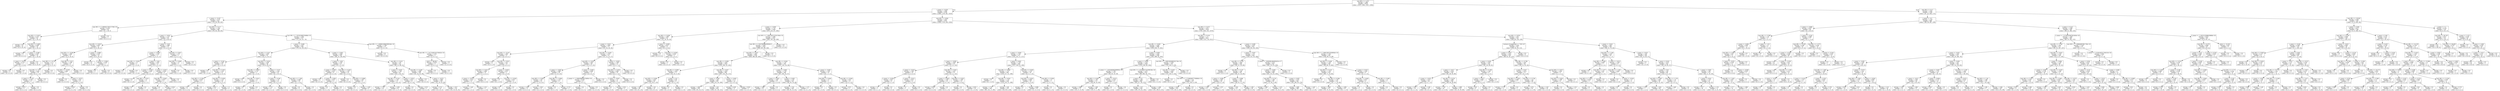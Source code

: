 digraph Tree {
node [shape=box] ;
0 [label="max rfft y <= 1.475\nentropy = 1.996\nsamples = 6429\nvalue = [1527, 1801, 1507, 1594]"] ;
1 [label="y_mean <= -0.028\nentropy = 1.906\nsamples = 5239\nvalue = [1480, 1759, 581, 1419]"] ;
0 -> 1 [labeldistance=2.5, labelangle=45, headlabel="True"] ;
2 [label="y_mean <= -0.167\nentropy = 1.679\nsamples = 442\nvalue = [76, 39, 242, 85]"] ;
1 -> 2 ;
3 [label="max rfft z <= 2.489561726512739e+19\nentropy = 0.324\nsamples = 62\nvalue = [0, 1, 59, 2]"] ;
2 -> 3 ;
4 [label="max rfft y <= 0.452\nentropy = 0.241\nsamples = 61\nvalue = [0, 1, 59, 1]"] ;
3 -> 4 ;
5 [label="entropy = 0.0\nsamples = 41\nvalue = [0, 0, 41, 0]"] ;
4 -> 5 ;
6 [label="max rfft y <= 0.489\nentropy = 0.569\nsamples = 20\nvalue = [0, 1, 18, 1]"] ;
4 -> 6 ;
7 [label="entropy = 0.0\nsamples = 1\nvalue = [0, 0, 0, 1]"] ;
6 -> 7 ;
8 [label="y_mean <= -0.389\nentropy = 0.297\nsamples = 19\nvalue = [0, 1, 18, 0]"] ;
6 -> 8 ;
9 [label="y_mean <= -0.474\nentropy = 0.722\nsamples = 5\nvalue = [0, 1, 4, 0]"] ;
8 -> 9 ;
10 [label="entropy = 0.0\nsamples = 4\nvalue = [0, 0, 4, 0]"] ;
9 -> 10 ;
11 [label="entropy = 0.0\nsamples = 1\nvalue = [0, 1, 0, 0]"] ;
9 -> 11 ;
12 [label="entropy = 0.0\nsamples = 14\nvalue = [0, 0, 14, 0]"] ;
8 -> 12 ;
13 [label="entropy = 0.0\nsamples = 1\nvalue = [0, 0, 0, 1]"] ;
3 -> 13 ;
14 [label="max rfft y <= 0.117\nentropy = 1.784\nsamples = 380\nvalue = [76, 38, 183, 83]"] ;
2 -> 14 ;
15 [label="y_mean <= -0.051\nentropy = 1.237\nsamples = 63\nvalue = [4, 4, 46, 9]"] ;
14 -> 15 ;
16 [label="max rfft y <= 0.015\nentropy = 0.807\nsamples = 41\nvalue = [2, 0, 34, 5]"] ;
15 -> 16 ;
17 [label="max rfft y <= -0.038\nentropy = 1.096\nsamples = 22\nvalue = [2, 0, 16, 4]"] ;
16 -> 17 ;
18 [label="max rfft y <= -0.176\nentropy = 0.75\nsamples = 14\nvalue = [0, 0, 11, 3]"] ;
17 -> 18 ;
19 [label="max rfft y <= -0.2\nentropy = 0.881\nsamples = 10\nvalue = [0, 0, 7, 3]"] ;
18 -> 19 ;
20 [label="y_mean <= -0.119\nentropy = 0.764\nsamples = 9\nvalue = [0, 0, 7, 2]"] ;
19 -> 20 ;
21 [label="entropy = 0.971\nsamples = 5\nvalue = [0, 0, 3, 2]"] ;
20 -> 21 ;
22 [label="entropy = 0.0\nsamples = 4\nvalue = [0, 0, 4, 0]"] ;
20 -> 22 ;
23 [label="entropy = 0.0\nsamples = 1\nvalue = [0, 0, 0, 1]"] ;
19 -> 23 ;
24 [label="entropy = 0.0\nsamples = 4\nvalue = [0, 0, 4, 0]"] ;
18 -> 24 ;
25 [label="max rfft y <= 0.01\nentropy = 1.299\nsamples = 8\nvalue = [2, 0, 5, 1]"] ;
17 -> 25 ;
26 [label="max rfft y <= -0.029\nentropy = 0.863\nsamples = 7\nvalue = [2, 0, 5, 0]"] ;
25 -> 26 ;
27 [label="entropy = 0.0\nsamples = 1\nvalue = [1, 0, 0, 0]"] ;
26 -> 27 ;
28 [label="y_mean <= -0.072\nentropy = 0.65\nsamples = 6\nvalue = [1, 0, 5, 0]"] ;
26 -> 28 ;
29 [label="entropy = 0.918\nsamples = 3\nvalue = [1, 0, 2, 0]"] ;
28 -> 29 ;
30 [label="entropy = 0.0\nsamples = 3\nvalue = [0, 0, 3, 0]"] ;
28 -> 30 ;
31 [label="entropy = 0.0\nsamples = 1\nvalue = [0, 0, 0, 1]"] ;
25 -> 31 ;
32 [label="y_mean <= -0.066\nentropy = 0.297\nsamples = 19\nvalue = [0, 0, 18, 1]"] ;
16 -> 32 ;
33 [label="entropy = 0.0\nsamples = 12\nvalue = [0, 0, 12, 0]"] ;
32 -> 33 ;
34 [label="y_mean <= -0.064\nentropy = 0.592\nsamples = 7\nvalue = [0, 0, 6, 1]"] ;
32 -> 34 ;
35 [label="entropy = 0.0\nsamples = 1\nvalue = [0, 0, 0, 1]"] ;
34 -> 35 ;
36 [label="entropy = 0.0\nsamples = 6\nvalue = [0, 0, 6, 0]"] ;
34 -> 36 ;
37 [label="y_mean <= -0.03\nentropy = 1.686\nsamples = 22\nvalue = [2, 4, 12, 4]"] ;
15 -> 37 ;
38 [label="y_mean <= -0.049\nentropy = 1.378\nsamples = 17\nvalue = [1, 4, 11, 1]"] ;
37 -> 38 ;
39 [label="max rfft y <= -0.052\nentropy = 1.0\nsamples = 2\nvalue = [1, 1, 0, 0]"] ;
38 -> 39 ;
40 [label="entropy = 0.0\nsamples = 1\nvalue = [1, 0, 0, 0]"] ;
39 -> 40 ;
41 [label="entropy = 0.0\nsamples = 1\nvalue = [0, 1, 0, 0]"] ;
39 -> 41 ;
42 [label="y_mean <= -0.04\nentropy = 1.053\nsamples = 15\nvalue = [0, 3, 11, 1]"] ;
38 -> 42 ;
43 [label="y_mean <= -0.042\nentropy = 0.592\nsamples = 7\nvalue = [0, 0, 6, 1]"] ;
42 -> 43 ;
44 [label="entropy = 0.0\nsamples = 5\nvalue = [0, 0, 5, 0]"] ;
43 -> 44 ;
45 [label="max rfft y <= 0.011\nentropy = 1.0\nsamples = 2\nvalue = [0, 0, 1, 1]"] ;
43 -> 45 ;
46 [label="entropy = 0.0\nsamples = 1\nvalue = [0, 0, 0, 1]"] ;
45 -> 46 ;
47 [label="entropy = 0.0\nsamples = 1\nvalue = [0, 0, 1, 0]"] ;
45 -> 47 ;
48 [label="y_mean <= -0.032\nentropy = 0.954\nsamples = 8\nvalue = [0, 3, 5, 0]"] ;
42 -> 48 ;
49 [label="max rfft y <= 0.043\nentropy = 0.971\nsamples = 5\nvalue = [0, 3, 2, 0]"] ;
48 -> 49 ;
50 [label="entropy = 0.0\nsamples = 2\nvalue = [0, 2, 0, 0]"] ;
49 -> 50 ;
51 [label="entropy = 0.918\nsamples = 3\nvalue = [0, 1, 2, 0]"] ;
49 -> 51 ;
52 [label="entropy = 0.0\nsamples = 3\nvalue = [0, 0, 3, 0]"] ;
48 -> 52 ;
53 [label="max rfft y <= 0.047\nentropy = 1.371\nsamples = 5\nvalue = [1, 0, 1, 3]"] ;
37 -> 53 ;
54 [label="max rfft y <= 0.009\nentropy = 1.0\nsamples = 2\nvalue = [1, 0, 1, 0]"] ;
53 -> 54 ;
55 [label="entropy = 0.0\nsamples = 1\nvalue = [0, 0, 1, 0]"] ;
54 -> 55 ;
56 [label="entropy = 0.0\nsamples = 1\nvalue = [1, 0, 0, 0]"] ;
54 -> 56 ;
57 [label="entropy = 0.0\nsamples = 3\nvalue = [0, 0, 0, 3]"] ;
53 -> 57 ;
58 [label="max rfft x <= 1.65161088319488e+16\nentropy = 1.844\nsamples = 317\nvalue = [72, 34, 137, 74]"] ;
14 -> 58 ;
59 [label="y_mean <= -0.095\nentropy = 1.837\nsamples = 304\nvalue = [70, 34, 135, 65]"] ;
58 -> 59 ;
60 [label="max rfft y <= 0.547\nentropy = 1.629\nsamples = 61\nvalue = [10, 11, 35, 5]"] ;
59 -> 60 ;
61 [label="y_mean <= -0.164\nentropy = 1.264\nsamples = 23\nvalue = [0, 5, 15, 3]"] ;
60 -> 61 ;
62 [label="entropy = 0.0\nsamples = 1\nvalue = [0, 1, 0, 0]"] ;
61 -> 62 ;
63 [label="max rfft y <= 0.205\nentropy = 1.216\nsamples = 22\nvalue = [0, 4, 15, 3]"] ;
61 -> 63 ;
64 [label="max rfft y <= 0.184\nentropy = 0.918\nsamples = 6\nvalue = [0, 0, 4, 2]"] ;
63 -> 64 ;
65 [label="entropy = 0.0\nsamples = 4\nvalue = [0, 0, 4, 0]"] ;
64 -> 65 ;
66 [label="entropy = 0.0\nsamples = 2\nvalue = [0, 0, 0, 2]"] ;
64 -> 66 ;
67 [label="max rfft y <= 0.439\nentropy = 1.122\nsamples = 16\nvalue = [0, 4, 11, 1]"] ;
63 -> 67 ;
68 [label="entropy = 0.811\nsamples = 12\nvalue = [0, 3, 9, 0]"] ;
67 -> 68 ;
69 [label="entropy = 1.5\nsamples = 4\nvalue = [0, 1, 2, 1]"] ;
67 -> 69 ;
70 [label="max rfft y <= 0.619\nentropy = 1.638\nsamples = 38\nvalue = [10, 6, 20, 2]"] ;
60 -> 70 ;
71 [label="max rfft y <= 0.601\nentropy = 0.722\nsamples = 5\nvalue = [4, 1, 0, 0]"] ;
70 -> 71 ;
72 [label="entropy = 0.0\nsamples = 3\nvalue = [3, 0, 0, 0]"] ;
71 -> 72 ;
73 [label="max rfft y <= 0.611\nentropy = 1.0\nsamples = 2\nvalue = [1, 1, 0, 0]"] ;
71 -> 73 ;
74 [label="entropy = 0.0\nsamples = 1\nvalue = [0, 1, 0, 0]"] ;
73 -> 74 ;
75 [label="entropy = 0.0\nsamples = 1\nvalue = [1, 0, 0, 0]"] ;
73 -> 75 ;
76 [label="y_mean <= -0.107\nentropy = 1.543\nsamples = 33\nvalue = [6, 5, 20, 2]"] ;
70 -> 76 ;
77 [label="y_mean <= -0.109\nentropy = 1.76\nsamples = 23\nvalue = [6, 4, 11, 2]"] ;
76 -> 77 ;
78 [label="entropy = 1.723\nsamples = 21\nvalue = [4, 4, 11, 2]"] ;
77 -> 78 ;
79 [label="entropy = 0.0\nsamples = 2\nvalue = [2, 0, 0, 0]"] ;
77 -> 79 ;
80 [label="max rfft y <= 1.199\nentropy = 0.469\nsamples = 10\nvalue = [0, 1, 9, 0]"] ;
76 -> 80 ;
81 [label="entropy = 0.0\nsamples = 9\nvalue = [0, 0, 9, 0]"] ;
80 -> 81 ;
82 [label="entropy = 0.0\nsamples = 1\nvalue = [0, 1, 0, 0]"] ;
80 -> 82 ;
83 [label="y_mean <= -0.081\nentropy = 1.846\nsamples = 243\nvalue = [60, 23, 100, 60]"] ;
59 -> 83 ;
84 [label="y_mean <= -0.09\nentropy = 1.342\nsamples = 22\nvalue = [0, 2, 11, 9]"] ;
83 -> 84 ;
85 [label="y_mean <= -0.093\nentropy = 0.811\nsamples = 8\nvalue = [0, 0, 2, 6]"] ;
84 -> 85 ;
86 [label="entropy = 0.0\nsamples = 3\nvalue = [0, 0, 0, 3]"] ;
85 -> 86 ;
87 [label="y_mean <= -0.091\nentropy = 0.971\nsamples = 5\nvalue = [0, 0, 2, 3]"] ;
85 -> 87 ;
88 [label="entropy = 0.0\nsamples = 2\nvalue = [0, 0, 2, 0]"] ;
87 -> 88 ;
89 [label="entropy = 0.0\nsamples = 3\nvalue = [0, 0, 0, 3]"] ;
87 -> 89 ;
90 [label="max rfft y <= 0.502\nentropy = 1.287\nsamples = 14\nvalue = [0, 2, 9, 3]"] ;
84 -> 90 ;
91 [label="entropy = 0.0\nsamples = 6\nvalue = [0, 0, 6, 0]"] ;
90 -> 91 ;
92 [label="max rfft y <= 0.688\nentropy = 1.561\nsamples = 8\nvalue = [0, 2, 3, 3]"] ;
90 -> 92 ;
93 [label="entropy = 0.0\nsamples = 2\nvalue = [0, 0, 0, 2]"] ;
92 -> 93 ;
94 [label="entropy = 1.459\nsamples = 6\nvalue = [0, 2, 3, 1]"] ;
92 -> 94 ;
95 [label="max rfft y <= 0.412\nentropy = 1.85\nsamples = 221\nvalue = [60, 21, 89, 51]"] ;
83 -> 95 ;
96 [label="y_mean <= -0.032\nentropy = 1.706\nsamples = 81\nvalue = [28, 5, 36, 12]"] ;
95 -> 96 ;
97 [label="max rfft y <= 0.233\nentropy = 1.728\nsamples = 73\nvalue = [22, 5, 34, 12]"] ;
96 -> 97 ;
98 [label="entropy = 1.703\nsamples = 32\nvalue = [5, 3, 17, 7]"] ;
97 -> 98 ;
99 [label="entropy = 1.636\nsamples = 41\nvalue = [17, 2, 17, 5]"] ;
97 -> 99 ;
100 [label="y_mean <= -0.031\nentropy = 0.811\nsamples = 8\nvalue = [6, 0, 2, 0]"] ;
96 -> 100 ;
101 [label="entropy = 0.0\nsamples = 3\nvalue = [3, 0, 0, 0]"] ;
100 -> 101 ;
102 [label="entropy = 0.971\nsamples = 5\nvalue = [3, 0, 2, 0]"] ;
100 -> 102 ;
103 [label="max rfft y <= 0.446\nentropy = 1.888\nsamples = 140\nvalue = [32, 16, 53, 39]"] ;
95 -> 103 ;
104 [label="entropy = 0.0\nsamples = 5\nvalue = [0, 0, 0, 5]"] ;
103 -> 104 ;
105 [label="y_mean <= -0.075\nentropy = 1.888\nsamples = 135\nvalue = [32, 16, 53, 34]"] ;
103 -> 105 ;
106 [label="entropy = 0.722\nsamples = 10\nvalue = [0, 0, 8, 2]"] ;
105 -> 106 ;
107 [label="entropy = 1.917\nsamples = 125\nvalue = [32, 16, 45, 32]"] ;
105 -> 107 ;
108 [label="max rfft x <= 1.6666519660396544e+16\nentropy = 1.198\nsamples = 13\nvalue = [2, 0, 2, 9]"] ;
58 -> 108 ;
109 [label="entropy = 0.0\nsamples = 8\nvalue = [0, 0, 0, 8]"] ;
108 -> 109 ;
110 [label="max rfft z <= 1.4171636156730442e+19\nentropy = 1.522\nsamples = 5\nvalue = [2, 0, 2, 1]"] ;
108 -> 110 ;
111 [label="pitch <= -88.005\nentropy = 0.918\nsamples = 3\nvalue = [0, 0, 2, 1]"] ;
110 -> 111 ;
112 [label="entropy = 0.0\nsamples = 1\nvalue = [0, 0, 0, 1]"] ;
111 -> 112 ;
113 [label="entropy = 0.0\nsamples = 2\nvalue = [0, 0, 2, 0]"] ;
111 -> 113 ;
114 [label="entropy = 0.0\nsamples = 2\nvalue = [2, 0, 0, 0]"] ;
110 -> 114 ;
115 [label="max rfft y <= 0.044\nentropy = 1.833\nsamples = 4797\nvalue = [1404, 1720, 339, 1334]"] ;
1 -> 115 ;
116 [label="y_mean <= -0.004\nentropy = 1.724\nsamples = 1438\nvalue = [672, 415, 87, 264]"] ;
115 -> 116 ;
117 [label="max rfft y <= 0.038\nentropy = 1.989\nsamples = 81\nvalue = [21, 18, 18, 24]"] ;
116 -> 117 ;
118 [label="y_mean <= -0.011\nentropy = 1.993\nsamples = 73\nvalue = [21, 16, 18, 18]"] ;
117 -> 118 ;
119 [label="max rfft y <= -0.247\nentropy = 1.691\nsamples = 21\nvalue = [10, 4, 6, 1]"] ;
118 -> 119 ;
120 [label="entropy = 0.0\nsamples = 2\nvalue = [0, 0, 2, 0]"] ;
119 -> 120 ;
121 [label="max rfft y <= 0.021\nentropy = 1.657\nsamples = 19\nvalue = [10, 4, 4, 1]"] ;
119 -> 121 ;
122 [label="max rfft y <= 0.015\nentropy = 1.689\nsamples = 14\nvalue = [7, 2, 4, 1]"] ;
121 -> 122 ;
123 [label="y_mean <= -0.014\nentropy = 1.614\nsamples = 12\nvalue = [7, 2, 2, 1]"] ;
122 -> 123 ;
124 [label="entropy = 1.149\nsamples = 7\nvalue = [5, 1, 0, 1]"] ;
123 -> 124 ;
125 [label="entropy = 1.522\nsamples = 5\nvalue = [2, 1, 2, 0]"] ;
123 -> 125 ;
126 [label="entropy = 0.0\nsamples = 2\nvalue = [0, 0, 2, 0]"] ;
122 -> 126 ;
127 [label="y_mean <= -0.024\nentropy = 0.971\nsamples = 5\nvalue = [3, 2, 0, 0]"] ;
121 -> 127 ;
128 [label="entropy = 0.0\nsamples = 1\nvalue = [0, 1, 0, 0]"] ;
127 -> 128 ;
129 [label="max rfft y <= 0.034\nentropy = 0.811\nsamples = 4\nvalue = [3, 1, 0, 0]"] ;
127 -> 129 ;
130 [label="entropy = 0.0\nsamples = 3\nvalue = [3, 0, 0, 0]"] ;
129 -> 130 ;
131 [label="entropy = 0.0\nsamples = 1\nvalue = [0, 1, 0, 0]"] ;
129 -> 131 ;
132 [label="max rfft y <= 0.026\nentropy = 1.978\nsamples = 52\nvalue = [11, 12, 12, 17]"] ;
118 -> 132 ;
133 [label="max rfft y <= 0.022\nentropy = 1.902\nsamples = 40\nvalue = [11, 9, 5, 15]"] ;
132 -> 133 ;
134 [label="y_mean <= -0.005\nentropy = 1.969\nsamples = 29\nvalue = [7, 9, 5, 8]"] ;
133 -> 134 ;
135 [label="max rfft y <= 0.005\nentropy = 1.93\nsamples = 23\nvalue = [7, 8, 4, 4]"] ;
134 -> 135 ;
136 [label="entropy = 1.435\nsamples = 11\nvalue = [3, 6, 0, 2]"] ;
135 -> 136 ;
137 [label="entropy = 1.918\nsamples = 12\nvalue = [4, 2, 4, 2]"] ;
135 -> 137 ;
138 [label="max rfft y <= -0.064\nentropy = 1.252\nsamples = 6\nvalue = [0, 1, 1, 4]"] ;
134 -> 138 ;
139 [label="entropy = 0.0\nsamples = 1\nvalue = [0, 0, 1, 0]"] ;
138 -> 139 ;
140 [label="entropy = 0.722\nsamples = 5\nvalue = [0, 1, 0, 4]"] ;
138 -> 140 ;
141 [label="y_mean <= -0.005\nentropy = 0.946\nsamples = 11\nvalue = [4, 0, 0, 7]"] ;
133 -> 141 ;
142 [label="x_mean <= -1.1806298848215695e+18\nentropy = 0.544\nsamples = 8\nvalue = [1, 0, 0, 7]"] ;
141 -> 142 ;
143 [label="entropy = 0.0\nsamples = 7\nvalue = [0, 0, 0, 7]"] ;
142 -> 143 ;
144 [label="entropy = 0.0\nsamples = 1\nvalue = [1, 0, 0, 0]"] ;
142 -> 144 ;
145 [label="entropy = 0.0\nsamples = 3\nvalue = [3, 0, 0, 0]"] ;
141 -> 145 ;
146 [label="y_mean <= -0.005\nentropy = 1.384\nsamples = 12\nvalue = [0, 3, 7, 2]"] ;
132 -> 146 ;
147 [label="max rfft y <= 0.034\nentropy = 0.881\nsamples = 10\nvalue = [0, 3, 7, 0]"] ;
146 -> 147 ;
148 [label="y_mean <= -0.007\nentropy = 1.0\nsamples = 6\nvalue = [0, 3, 3, 0]"] ;
147 -> 148 ;
149 [label="entropy = 0.0\nsamples = 2\nvalue = [0, 2, 0, 0]"] ;
148 -> 149 ;
150 [label="entropy = 0.811\nsamples = 4\nvalue = [0, 1, 3, 0]"] ;
148 -> 150 ;
151 [label="entropy = 0.0\nsamples = 4\nvalue = [0, 0, 4, 0]"] ;
147 -> 151 ;
152 [label="entropy = 0.0\nsamples = 2\nvalue = [0, 0, 0, 2]"] ;
146 -> 152 ;
153 [label="y_mean <= -0.006\nentropy = 0.811\nsamples = 8\nvalue = [0, 2, 0, 6]"] ;
117 -> 153 ;
154 [label="entropy = 0.0\nsamples = 5\nvalue = [0, 0, 0, 5]"] ;
153 -> 154 ;
155 [label="max rfft y <= 0.039\nentropy = 0.918\nsamples = 3\nvalue = [0, 2, 0, 1]"] ;
153 -> 155 ;
156 [label="entropy = 0.0\nsamples = 1\nvalue = [0, 0, 0, 1]"] ;
155 -> 156 ;
157 [label="entropy = 0.0\nsamples = 2\nvalue = [0, 2, 0, 0]"] ;
155 -> 157 ;
158 [label="max rfft x <= 1.6691382152331264e+16\nentropy = 1.688\nsamples = 1357\nvalue = [651, 397, 69, 240]"] ;
116 -> 158 ;
159 [label="max rfft x <= 5347392660439040.0\nentropy = 1.693\nsamples = 1345\nvalue = [639, 397, 69, 240]"] ;
158 -> 159 ;
160 [label="max rfft y <= 0.037\nentropy = 1.693\nsamples = 1334\nvalue = [639, 386, 69, 240]"] ;
159 -> 160 ;
161 [label="max rfft y <= 0.009\nentropy = 1.663\nsamples = 1052\nvalue = [532, 285, 53, 182]"] ;
160 -> 161 ;
162 [label="max rfft y <= 0.009\nentropy = 1.635\nsamples = 71\nvalue = [25, 33, 3, 10]"] ;
161 -> 162 ;
163 [label="max rfft y <= 0.006\nentropy = 1.624\nsamples = 65\nvalue = [25, 28, 2, 10]"] ;
162 -> 163 ;
164 [label="entropy = 1.68\nsamples = 40\nvalue = [10, 20, 2, 8]"] ;
163 -> 164 ;
165 [label="entropy = 1.26\nsamples = 25\nvalue = [15, 8, 0, 2]"] ;
163 -> 165 ;
166 [label="y_mean <= 0.0\nentropy = 0.65\nsamples = 6\nvalue = [0, 5, 1, 0]"] ;
162 -> 166 ;
167 [label="entropy = 0.0\nsamples = 5\nvalue = [0, 5, 0, 0]"] ;
166 -> 167 ;
168 [label="entropy = 0.0\nsamples = 1\nvalue = [0, 0, 1, 0]"] ;
166 -> 168 ;
169 [label="max rfft y <= 0.037\nentropy = 1.655\nsamples = 981\nvalue = [507, 252, 50, 172]"] ;
161 -> 169 ;
170 [label="y_mean <= -0.001\nentropy = 1.66\nsamples = 967\nvalue = [496, 252, 50, 169]"] ;
169 -> 170 ;
171 [label="entropy = 1.663\nsamples = 334\nvalue = [158, 105, 14, 57]"] ;
170 -> 171 ;
172 [label="entropy = 1.65\nsamples = 633\nvalue = [338, 147, 36, 112]"] ;
170 -> 172 ;
173 [label="y_mean <= 0.002\nentropy = 0.75\nsamples = 14\nvalue = [11, 0, 0, 3]"] ;
169 -> 173 ;
174 [label="entropy = 0.439\nsamples = 11\nvalue = [10, 0, 0, 1]"] ;
173 -> 174 ;
175 [label="entropy = 0.918\nsamples = 3\nvalue = [1, 0, 0, 2]"] ;
173 -> 175 ;
176 [label="max rfft y <= 0.044\nentropy = 1.765\nsamples = 282\nvalue = [107, 101, 16, 58]"] ;
160 -> 176 ;
177 [label="y_mean <= -0.002\nentropy = 1.759\nsamples = 268\nvalue = [97, 100, 14, 57]"] ;
176 -> 177 ;
178 [label="y_mean <= -0.002\nentropy = 1.487\nsamples = 27\nvalue = [13, 5, 0, 9]"] ;
177 -> 178 ;
179 [label="entropy = 1.469\nsamples = 25\nvalue = [13, 5, 0, 7]"] ;
178 -> 179 ;
180 [label="entropy = 0.0\nsamples = 2\nvalue = [0, 0, 0, 2]"] ;
178 -> 180 ;
181 [label="y_mean <= 0.002\nentropy = 1.762\nsamples = 241\nvalue = [84, 95, 14, 48]"] ;
177 -> 181 ;
182 [label="entropy = 1.745\nsamples = 236\nvalue = [83, 95, 13, 45]"] ;
181 -> 182 ;
183 [label="entropy = 1.371\nsamples = 5\nvalue = [1, 0, 1, 3]"] ;
181 -> 183 ;
184 [label="y_mean <= -0.003\nentropy = 1.292\nsamples = 14\nvalue = [10, 1, 2, 1]"] ;
176 -> 184 ;
185 [label="max rfft y <= 0.044\nentropy = 1.0\nsamples = 2\nvalue = [0, 1, 0, 1]"] ;
184 -> 185 ;
186 [label="entropy = 0.0\nsamples = 1\nvalue = [0, 1, 0, 0]"] ;
185 -> 186 ;
187 [label="entropy = 0.0\nsamples = 1\nvalue = [0, 0, 0, 1]"] ;
185 -> 187 ;
188 [label="max rfft y <= 0.044\nentropy = 0.65\nsamples = 12\nvalue = [10, 0, 2, 0]"] ;
184 -> 188 ;
189 [label="entropy = 0.971\nsamples = 5\nvalue = [3, 0, 2, 0]"] ;
188 -> 189 ;
190 [label="entropy = 0.0\nsamples = 7\nvalue = [7, 0, 0, 0]"] ;
188 -> 190 ;
191 [label="entropy = 0.0\nsamples = 11\nvalue = [0, 11, 0, 0]"] ;
159 -> 191 ;
192 [label="entropy = 0.0\nsamples = 12\nvalue = [12, 0, 0, 0]"] ;
158 -> 192 ;
193 [label="max rfft y <= 0.472\nentropy = 1.815\nsamples = 3359\nvalue = [732, 1305, 252, 1070]"] ;
115 -> 193 ;
194 [label="max rfft y <= 0.153\nentropy = 1.72\nsamples = 2827\nvalue = [563, 1221, 132, 911]"] ;
193 -> 194 ;
195 [label="max rfft y <= 0.059\nentropy = 1.648\nsamples = 1906\nvalue = [333, 920, 72, 581]"] ;
194 -> 195 ;
196 [label="y_mean <= -0.004\nentropy = 1.742\nsamples = 517\nvalue = [132, 231, 27, 127]"] ;
195 -> 196 ;
197 [label="y_mean <= -0.009\nentropy = 1.604\nsamples = 32\nvalue = [5, 3, 5, 19]"] ;
196 -> 197 ;
198 [label="y_mean <= -0.014\nentropy = 1.361\nsamples = 10\nvalue = [1, 0, 4, 5]"] ;
197 -> 198 ;
199 [label="y_mean <= -0.026\nentropy = 0.65\nsamples = 6\nvalue = [0, 0, 1, 5]"] ;
198 -> 199 ;
200 [label="entropy = 1.0\nsamples = 2\nvalue = [0, 0, 1, 1]"] ;
199 -> 200 ;
201 [label="entropy = 0.0\nsamples = 4\nvalue = [0, 0, 0, 4]"] ;
199 -> 201 ;
202 [label="y_mean <= -0.011\nentropy = 0.811\nsamples = 4\nvalue = [1, 0, 3, 0]"] ;
198 -> 202 ;
203 [label="entropy = 1.0\nsamples = 2\nvalue = [1, 0, 1, 0]"] ;
202 -> 203 ;
204 [label="entropy = 0.0\nsamples = 2\nvalue = [0, 0, 2, 0]"] ;
202 -> 204 ;
205 [label="max rfft y <= 0.051\nentropy = 1.457\nsamples = 22\nvalue = [4, 3, 1, 14]"] ;
197 -> 205 ;
206 [label="y_mean <= -0.005\nentropy = 1.295\nsamples = 10\nvalue = [3, 0, 1, 6]"] ;
205 -> 206 ;
207 [label="entropy = 0.918\nsamples = 9\nvalue = [3, 0, 0, 6]"] ;
206 -> 207 ;
208 [label="entropy = 0.0\nsamples = 1\nvalue = [0, 0, 1, 0]"] ;
206 -> 208 ;
209 [label="max rfft y <= 0.052\nentropy = 1.189\nsamples = 12\nvalue = [1, 3, 0, 8]"] ;
205 -> 209 ;
210 [label="entropy = 0.0\nsamples = 2\nvalue = [0, 2, 0, 0]"] ;
209 -> 210 ;
211 [label="entropy = 0.922\nsamples = 10\nvalue = [1, 1, 0, 8]"] ;
209 -> 211 ;
212 [label="y_mean <= 0.003\nentropy = 1.703\nsamples = 485\nvalue = [127, 228, 22, 108]"] ;
196 -> 212 ;
213 [label="max rfft y <= 0.044\nentropy = 1.707\nsamples = 465\nvalue = [119, 217, 21, 108]"] ;
212 -> 213 ;
214 [label="entropy = 0.0\nsamples = 7\nvalue = [0, 7, 0, 0]"] ;
213 -> 214 ;
215 [label="max rfft y <= 0.053\nentropy = 1.716\nsamples = 458\nvalue = [119, 210, 21, 108]"] ;
213 -> 215 ;
216 [label="entropy = 1.724\nsamples = 303\nvalue = [85, 141, 17, 60]"] ;
215 -> 216 ;
217 [label="entropy = 1.66\nsamples = 155\nvalue = [34, 69, 4, 48]"] ;
215 -> 217 ;
218 [label="max rfft y <= 0.058\nentropy = 1.219\nsamples = 20\nvalue = [8, 11, 1, 0]"] ;
212 -> 218 ;
219 [label="max rfft y <= 0.055\nentropy = 0.964\nsamples = 18\nvalue = [7, 11, 0, 0]"] ;
218 -> 219 ;
220 [label="entropy = 0.0\nsamples = 2\nvalue = [2, 0, 0, 0]"] ;
219 -> 220 ;
221 [label="entropy = 0.896\nsamples = 16\nvalue = [5, 11, 0, 0]"] ;
219 -> 221 ;
222 [label="max rfft y <= 0.058\nentropy = 1.0\nsamples = 2\nvalue = [1, 0, 1, 0]"] ;
218 -> 222 ;
223 [label="entropy = 0.0\nsamples = 1\nvalue = [0, 0, 1, 0]"] ;
222 -> 223 ;
224 [label="entropy = 0.0\nsamples = 1\nvalue = [1, 0, 0, 0]"] ;
222 -> 224 ;
225 [label="y_mean <= 0.003\nentropy = 1.593\nsamples = 1389\nvalue = [201, 689, 45, 454]"] ;
195 -> 225 ;
226 [label="y_mean <= -0.004\nentropy = 1.554\nsamples = 1058\nvalue = [125, 559, 40, 334]"] ;
225 -> 226 ;
227 [label="x_mean <= -1.632446494306992e+18\nentropy = 1.792\nsamples = 179\nvalue = [45, 65, 10, 59]"] ;
226 -> 227 ;
228 [label="max rfft y <= 0.097\nentropy = 1.782\nsamples = 171\nvalue = [38, 64, 10, 59]"] ;
227 -> 228 ;
229 [label="entropy = 1.908\nsamples = 75\nvalue = [19, 27, 9, 20]"] ;
228 -> 229 ;
230 [label="entropy = 1.589\nsamples = 96\nvalue = [19, 37, 1, 39]"] ;
228 -> 230 ;
231 [label="y_mean <= -0.013\nentropy = 0.544\nsamples = 8\nvalue = [7, 1, 0, 0]"] ;
227 -> 231 ;
232 [label="entropy = 0.0\nsamples = 1\nvalue = [0, 1, 0, 0]"] ;
231 -> 232 ;
233 [label="entropy = 0.0\nsamples = 7\nvalue = [7, 0, 0, 0]"] ;
231 -> 233 ;
234 [label="max rfft x <= 1.0238947154198528e+16\nentropy = 1.473\nsamples = 879\nvalue = [80, 494, 30, 275]"] ;
226 -> 234 ;
235 [label="y_mean <= 0.0\nentropy = 1.485\nsamples = 862\nvalue = [80, 477, 30, 275]"] ;
234 -> 235 ;
236 [label="entropy = 1.557\nsamples = 505\nvalue = [58, 279, 24, 144]"] ;
235 -> 236 ;
237 [label="entropy = 1.349\nsamples = 357\nvalue = [22, 198, 6, 131]"] ;
235 -> 237 ;
238 [label="entropy = 0.0\nsamples = 17\nvalue = [0, 17, 0, 0]"] ;
234 -> 238 ;
239 [label="max rfft x <= 1.6691382689202176e+16\nentropy = 1.639\nsamples = 331\nvalue = [76, 130, 5, 120]"] ;
225 -> 239 ;
240 [label="max rfft y <= 0.059\nentropy = 1.634\nsamples = 328\nvalue = [73, 130, 5, 120]"] ;
239 -> 240 ;
241 [label="entropy = 0.0\nsamples = 1\nvalue = [0, 0, 1, 0]"] ;
240 -> 241 ;
242 [label="max rfft x <= 1.2749836977700864e+16\nentropy = 1.62\nsamples = 327\nvalue = [73, 130, 4, 120]"] ;
240 -> 242 ;
243 [label="entropy = 1.624\nsamples = 323\nvalue = [73, 126, 4, 120]"] ;
242 -> 243 ;
244 [label="entropy = 0.0\nsamples = 4\nvalue = [0, 4, 0, 0]"] ;
242 -> 244 ;
245 [label="entropy = 0.0\nsamples = 3\nvalue = [3, 0, 0, 0]"] ;
239 -> 245 ;
246 [label="y_mean <= 0.008\nentropy = 1.814\nsamples = 921\nvalue = [230, 301, 60, 330]"] ;
194 -> 246 ;
247 [label="y_mean <= -0.007\nentropy = 1.78\nsamples = 656\nvalue = [126, 221, 45, 264]"] ;
246 -> 247 ;
248 [label="max rfft y <= 0.154\nentropy = 1.895\nsamples = 189\nvalue = [62, 47, 20, 60]"] ;
247 -> 248 ;
249 [label="entropy = 0.0\nsamples = 2\nvalue = [0, 0, 2, 0]"] ;
248 -> 249 ;
250 [label="max rfft y <= 0.19\nentropy = 1.88\nsamples = 187\nvalue = [62, 47, 18, 60]"] ;
248 -> 250 ;
251 [label="y_mean <= -0.009\nentropy = 1.585\nsamples = 34\nvalue = [18, 6, 1, 9]"] ;
250 -> 251 ;
252 [label="entropy = 1.254\nsamples = 27\nvalue = [16, 2, 0, 9]"] ;
251 -> 252 ;
253 [label="entropy = 1.379\nsamples = 7\nvalue = [2, 4, 1, 0]"] ;
251 -> 253 ;
254 [label="y_mean <= -0.008\nentropy = 1.907\nsamples = 153\nvalue = [44, 41, 17, 51]"] ;
250 -> 254 ;
255 [label="entropy = 1.931\nsamples = 127\nvalue = [35, 32, 17, 43]"] ;
254 -> 255 ;
256 [label="entropy = 1.583\nsamples = 26\nvalue = [9, 9, 0, 8]"] ;
254 -> 256 ;
257 [label="x_mean <= -8.965981484393431e+17\nentropy = 1.672\nsamples = 467\nvalue = [64, 174, 25, 204]"] ;
247 -> 257 ;
258 [label="y_mean <= -0.004\nentropy = 1.664\nsamples = 464\nvalue = [61, 174, 25, 204]"] ;
257 -> 258 ;
259 [label="max rfft y <= 0.176\nentropy = 1.485\nsamples = 63\nvalue = [2, 26, 5, 30]"] ;
258 -> 259 ;
260 [label="entropy = 1.096\nsamples = 11\nvalue = [1, 2, 0, 8]"] ;
259 -> 260 ;
261 [label="entropy = 1.474\nsamples = 52\nvalue = [1, 24, 5, 22]"] ;
259 -> 261 ;
262 [label="y_mean <= 0.007\nentropy = 1.676\nsamples = 401\nvalue = [59, 148, 20, 174]"] ;
258 -> 262 ;
263 [label="entropy = 1.669\nsamples = 384\nvalue = [59, 143, 17, 165]"] ;
262 -> 263 ;
264 [label="entropy = 1.447\nsamples = 17\nvalue = [0, 5, 3, 9]"] ;
262 -> 264 ;
265 [label="entropy = 0.0\nsamples = 3\nvalue = [3, 0, 0, 0]"] ;
257 -> 265 ;
266 [label="max rfft x <= 1.669138107858944e+16\nentropy = 1.785\nsamples = 265\nvalue = [104, 80, 15, 66]"] ;
246 -> 266 ;
267 [label="max rfft y <= 0.458\nentropy = 1.793\nsamples = 260\nvalue = [99, 80, 15, 66]"] ;
266 -> 267 ;
268 [label="max rfft y <= 0.155\nentropy = 1.783\nsamples = 254\nvalue = [99, 77, 14, 64]"] ;
267 -> 268 ;
269 [label="entropy = 0.0\nsamples = 2\nvalue = [2, 0, 0, 0]"] ;
268 -> 269 ;
270 [label="max rfft y <= 0.394\nentropy = 1.787\nsamples = 252\nvalue = [97, 77, 14, 64]"] ;
268 -> 270 ;
271 [label="entropy = 1.802\nsamples = 217\nvalue = [79, 70, 13, 55]"] ;
270 -> 271 ;
272 [label="entropy = 1.608\nsamples = 35\nvalue = [18, 7, 1, 9]"] ;
270 -> 272 ;
273 [label="y_mean <= 0.023\nentropy = 1.459\nsamples = 6\nvalue = [0, 3, 1, 2]"] ;
267 -> 273 ;
274 [label="max rfft y <= 0.463\nentropy = 0.811\nsamples = 4\nvalue = [0, 3, 0, 1]"] ;
273 -> 274 ;
275 [label="entropy = 1.0\nsamples = 2\nvalue = [0, 1, 0, 1]"] ;
274 -> 275 ;
276 [label="entropy = 0.0\nsamples = 2\nvalue = [0, 2, 0, 0]"] ;
274 -> 276 ;
277 [label="max rfft y <= 0.462\nentropy = 1.0\nsamples = 2\nvalue = [0, 0, 1, 1]"] ;
273 -> 277 ;
278 [label="entropy = 0.0\nsamples = 1\nvalue = [0, 0, 1, 0]"] ;
277 -> 278 ;
279 [label="entropy = 0.0\nsamples = 1\nvalue = [0, 0, 0, 1]"] ;
277 -> 279 ;
280 [label="entropy = 0.0\nsamples = 5\nvalue = [5, 0, 0, 0]"] ;
266 -> 280 ;
281 [label="max rfft y <= 0.874\nentropy = 1.951\nsamples = 532\nvalue = [169, 84, 120, 159]"] ;
193 -> 281 ;
282 [label="variance of magnitude <= 7502.147\nentropy = 1.918\nsamples = 332\nvalue = [105, 62, 50, 115]"] ;
281 -> 282 ;
283 [label="y_mean <= 0.027\nentropy = 1.923\nsamples = 326\nvalue = [99, 62, 50, 115]"] ;
282 -> 283 ;
284 [label="y_mean <= 0.026\nentropy = 1.931\nsamples = 242\nvalue = [61, 50, 40, 91]"] ;
283 -> 284 ;
285 [label="y_mean <= -0.017\nentropy = 1.918\nsamples = 234\nvalue = [61, 49, 35, 89]"] ;
284 -> 285 ;
286 [label="y_mean <= -0.023\nentropy = 1.874\nsamples = 30\nvalue = [13, 5, 7, 5]"] ;
285 -> 286 ;
287 [label="entropy = 1.835\nsamples = 14\nvalue = [4, 5, 1, 4]"] ;
286 -> 287 ;
288 [label="entropy = 1.248\nsamples = 16\nvalue = [9, 0, 6, 1]"] ;
286 -> 288 ;
289 [label="max rfft y <= 0.576\nentropy = 1.889\nsamples = 204\nvalue = [48, 44, 28, 84]"] ;
285 -> 289 ;
290 [label="entropy = 1.793\nsamples = 81\nvalue = [26, 11, 9, 35]"] ;
289 -> 290 ;
291 [label="entropy = 1.899\nsamples = 123\nvalue = [22, 33, 19, 49]"] ;
289 -> 291 ;
292 [label="max rfft y <= 0.706\nentropy = 1.299\nsamples = 8\nvalue = [0, 1, 5, 2]"] ;
284 -> 292 ;
293 [label="y_mean <= 0.027\nentropy = 0.863\nsamples = 7\nvalue = [0, 0, 5, 2]"] ;
292 -> 293 ;
294 [label="entropy = 0.65\nsamples = 6\nvalue = [0, 0, 5, 1]"] ;
293 -> 294 ;
295 [label="entropy = 0.0\nsamples = 1\nvalue = [0, 0, 0, 1]"] ;
293 -> 295 ;
296 [label="entropy = 0.0\nsamples = 1\nvalue = [0, 1, 0, 0]"] ;
292 -> 296 ;
297 [label="max rfft y <= 0.798\nentropy = 1.801\nsamples = 84\nvalue = [38, 12, 10, 24]"] ;
283 -> 297 ;
298 [label="y_mean <= 0.027\nentropy = 1.674\nsamples = 75\nvalue = [37, 10, 5, 23]"] ;
297 -> 298 ;
299 [label="max rfft y <= 0.545\nentropy = 0.985\nsamples = 7\nvalue = [4, 3, 0, 0]"] ;
298 -> 299 ;
300 [label="entropy = 0.722\nsamples = 5\nvalue = [4, 1, 0, 0]"] ;
299 -> 300 ;
301 [label="entropy = 0.0\nsamples = 2\nvalue = [0, 2, 0, 0]"] ;
299 -> 301 ;
302 [label="max rfft y <= 0.738\nentropy = 1.65\nsamples = 68\nvalue = [33, 7, 5, 23]"] ;
298 -> 302 ;
303 [label="entropy = 1.675\nsamples = 50\nvalue = [22, 4, 5, 19]"] ;
302 -> 303 ;
304 [label="entropy = 1.347\nsamples = 18\nvalue = [11, 3, 0, 4]"] ;
302 -> 304 ;
305 [label="max rfft y <= 0.871\nentropy = 1.658\nsamples = 9\nvalue = [1, 2, 5, 1]"] ;
297 -> 305 ;
306 [label="max rfft y <= 0.825\nentropy = 1.299\nsamples = 8\nvalue = [1, 2, 5, 0]"] ;
305 -> 306 ;
307 [label="entropy = 0.0\nsamples = 3\nvalue = [0, 0, 3, 0]"] ;
306 -> 307 ;
308 [label="entropy = 1.522\nsamples = 5\nvalue = [1, 2, 2, 0]"] ;
306 -> 308 ;
309 [label="entropy = 0.0\nsamples = 1\nvalue = [0, 0, 0, 1]"] ;
305 -> 309 ;
310 [label="entropy = 0.0\nsamples = 6\nvalue = [6, 0, 0, 0]"] ;
282 -> 310 ;
311 [label="y_mean <= -0.012\nentropy = 1.887\nsamples = 200\nvalue = [64, 22, 70, 44]"] ;
281 -> 311 ;
312 [label="max rfft y <= 1.148\nentropy = 1.419\nsamples = 16\nvalue = [2, 0, 7, 7]"] ;
311 -> 312 ;
313 [label="max rfft y <= 0.961\nentropy = 0.863\nsamples = 7\nvalue = [0, 0, 2, 5]"] ;
312 -> 313 ;
314 [label="entropy = 0.0\nsamples = 1\nvalue = [0, 0, 1, 0]"] ;
313 -> 314 ;
315 [label="max rfft y <= 1.077\nentropy = 0.65\nsamples = 6\nvalue = [0, 0, 1, 5]"] ;
313 -> 315 ;
316 [label="max rfft y <= 1.044\nentropy = 0.918\nsamples = 3\nvalue = [0, 0, 1, 2]"] ;
315 -> 316 ;
317 [label="entropy = 0.0\nsamples = 2\nvalue = [0, 0, 0, 2]"] ;
316 -> 317 ;
318 [label="entropy = 0.0\nsamples = 1\nvalue = [0, 0, 1, 0]"] ;
316 -> 318 ;
319 [label="entropy = 0.0\nsamples = 3\nvalue = [0, 0, 0, 3]"] ;
315 -> 319 ;
320 [label="y_mean <= -0.013\nentropy = 1.436\nsamples = 9\nvalue = [2, 0, 5, 2]"] ;
312 -> 320 ;
321 [label="max rfft y <= 1.362\nentropy = 0.863\nsamples = 7\nvalue = [2, 0, 5, 0]"] ;
320 -> 321 ;
322 [label="entropy = 0.0\nsamples = 3\nvalue = [0, 0, 3, 0]"] ;
321 -> 322 ;
323 [label="y_mean <= -0.018\nentropy = 1.0\nsamples = 4\nvalue = [2, 0, 2, 0]"] ;
321 -> 323 ;
324 [label="entropy = 0.0\nsamples = 2\nvalue = [0, 0, 2, 0]"] ;
323 -> 324 ;
325 [label="entropy = 0.0\nsamples = 2\nvalue = [2, 0, 0, 0]"] ;
323 -> 325 ;
326 [label="entropy = 0.0\nsamples = 2\nvalue = [0, 0, 0, 2]"] ;
320 -> 326 ;
327 [label="y_mean <= -0.012\nentropy = 1.89\nsamples = 184\nvalue = [62, 22, 63, 37]"] ;
311 -> 327 ;
328 [label="entropy = 0.0\nsamples = 2\nvalue = [0, 2, 0, 0]"] ;
327 -> 328 ;
329 [label="y_mean <= 0.018\nentropy = 1.876\nsamples = 182\nvalue = [62, 20, 63, 37]"] ;
327 -> 329 ;
330 [label="y_mean <= 0.01\nentropy = 1.83\nsamples = 69\nvalue = [18, 9, 31, 11]"] ;
329 -> 330 ;
331 [label="max rfft y <= 0.907\nentropy = 1.845\nsamples = 56\nvalue = [18, 6, 22, 10]"] ;
330 -> 331 ;
332 [label="entropy = 1.379\nsamples = 7\nvalue = [0, 1, 4, 2]"] ;
331 -> 332 ;
333 [label="entropy = 1.824\nsamples = 49\nvalue = [18, 5, 18, 8]"] ;
331 -> 333 ;
334 [label="max rfft y <= 1.178\nentropy = 1.14\nsamples = 13\nvalue = [0, 3, 9, 1]"] ;
330 -> 334 ;
335 [label="entropy = 1.449\nsamples = 7\nvalue = [0, 3, 3, 1]"] ;
334 -> 335 ;
336 [label="entropy = 0.0\nsamples = 6\nvalue = [0, 0, 6, 0]"] ;
334 -> 336 ;
337 [label="y_mean <= 0.061\nentropy = 1.86\nsamples = 113\nvalue = [44, 11, 32, 26]"] ;
329 -> 337 ;
338 [label="y_mean <= 0.031\nentropy = 1.747\nsamples = 87\nvalue = [36, 4, 26, 21]"] ;
337 -> 338 ;
339 [label="entropy = 1.477\nsamples = 16\nvalue = [5, 0, 3, 8]"] ;
338 -> 339 ;
340 [label="entropy = 1.731\nsamples = 71\nvalue = [31, 4, 23, 13]"] ;
338 -> 340 ;
341 [label="max rfft y <= 1.401\nentropy = 1.978\nsamples = 26\nvalue = [8, 7, 6, 5]"] ;
337 -> 341 ;
342 [label="entropy = 1.577\nsamples = 14\nvalue = [5, 5, 4, 0]"] ;
341 -> 342 ;
343 [label="entropy = 1.888\nsamples = 12\nvalue = [3, 2, 2, 5]"] ;
341 -> 343 ;
344 [label="max rfft y <= 6.57\nentropy = 1.043\nsamples = 1190\nvalue = [47, 42, 926, 175]"] ;
0 -> 344 [labeldistance=2.5, labelangle=-45, headlabel="False"] ;
345 [label="y_mean <= -0.2\nentropy = 1.329\nsamples = 688\nvalue = [46, 36, 467, 139]"] ;
344 -> 345 ;
346 [label="y_mean <= -0.884\nentropy = 0.637\nsamples = 94\nvalue = [0, 5, 83, 6]"] ;
345 -> 346 ;
347 [label="max rfft y <= 5.209\nentropy = 1.16\nsamples = 17\nvalue = [0, 3, 12, 2]"] ;
346 -> 347 ;
348 [label="y_mean <= -0.904\nentropy = 0.991\nsamples = 13\nvalue = [0, 1, 10, 2]"] ;
347 -> 348 ;
349 [label="max rfft y <= 4.867\nentropy = 0.65\nsamples = 12\nvalue = [0, 0, 10, 2]"] ;
348 -> 349 ;
350 [label="y_mean <= -0.976\nentropy = 0.439\nsamples = 11\nvalue = [0, 0, 10, 1]"] ;
349 -> 350 ;
351 [label="entropy = 0.0\nsamples = 8\nvalue = [0, 0, 8, 0]"] ;
350 -> 351 ;
352 [label="y_mean <= -0.948\nentropy = 0.918\nsamples = 3\nvalue = [0, 0, 2, 1]"] ;
350 -> 352 ;
353 [label="entropy = 0.0\nsamples = 1\nvalue = [0, 0, 0, 1]"] ;
352 -> 353 ;
354 [label="entropy = 0.0\nsamples = 2\nvalue = [0, 0, 2, 0]"] ;
352 -> 354 ;
355 [label="entropy = 0.0\nsamples = 1\nvalue = [0, 0, 0, 1]"] ;
349 -> 355 ;
356 [label="entropy = 0.0\nsamples = 1\nvalue = [0, 1, 0, 0]"] ;
348 -> 356 ;
357 [label="y_mean <= -1.24\nentropy = 1.0\nsamples = 4\nvalue = [0, 2, 2, 0]"] ;
347 -> 357 ;
358 [label="entropy = 0.0\nsamples = 2\nvalue = [0, 2, 0, 0]"] ;
357 -> 358 ;
359 [label="entropy = 0.0\nsamples = 2\nvalue = [0, 0, 2, 0]"] ;
357 -> 359 ;
360 [label="y_mean <= -0.245\nentropy = 0.466\nsamples = 77\nvalue = [0, 2, 71, 4]"] ;
346 -> 360 ;
361 [label="max rfft y <= 6.239\nentropy = 0.349\nsamples = 61\nvalue = [0, 0, 57, 4]"] ;
360 -> 361 ;
362 [label="y_mean <= -0.336\nentropy = 0.286\nsamples = 60\nvalue = [0, 0, 57, 3]"] ;
361 -> 362 ;
363 [label="entropy = 0.0\nsamples = 42\nvalue = [0, 0, 42, 0]"] ;
362 -> 363 ;
364 [label="y_mean <= -0.329\nentropy = 0.65\nsamples = 18\nvalue = [0, 0, 15, 3]"] ;
362 -> 364 ;
365 [label="entropy = 0.0\nsamples = 2\nvalue = [0, 0, 0, 2]"] ;
364 -> 365 ;
366 [label="max rfft y <= 1.764\nentropy = 0.337\nsamples = 16\nvalue = [0, 0, 15, 1]"] ;
364 -> 366 ;
367 [label="y_mean <= -0.287\nentropy = 1.0\nsamples = 2\nvalue = [0, 0, 1, 1]"] ;
366 -> 367 ;
368 [label="entropy = 0.0\nsamples = 1\nvalue = [0, 0, 1, 0]"] ;
367 -> 368 ;
369 [label="entropy = 0.0\nsamples = 1\nvalue = [0, 0, 0, 1]"] ;
367 -> 369 ;
370 [label="entropy = 0.0\nsamples = 14\nvalue = [0, 0, 14, 0]"] ;
366 -> 370 ;
371 [label="entropy = 0.0\nsamples = 1\nvalue = [0, 0, 0, 1]"] ;
361 -> 371 ;
372 [label="max rfft y <= 1.573\nentropy = 0.544\nsamples = 16\nvalue = [0, 2, 14, 0]"] ;
360 -> 372 ;
373 [label="entropy = 0.0\nsamples = 1\nvalue = [0, 1, 0, 0]"] ;
372 -> 373 ;
374 [label="y_mean <= -0.242\nentropy = 0.353\nsamples = 15\nvalue = [0, 1, 14, 0]"] ;
372 -> 374 ;
375 [label="entropy = 0.0\nsamples = 1\nvalue = [0, 1, 0, 0]"] ;
374 -> 375 ;
376 [label="entropy = 0.0\nsamples = 14\nvalue = [0, 0, 14, 0]"] ;
374 -> 376 ;
377 [label="y_mean <= 0.152\nentropy = 1.398\nsamples = 594\nvalue = [46, 31, 384, 133]"] ;
345 -> 377 ;
378 [label="x_mean <= -1.5736207667951043e+18\nentropy = 1.469\nsamples = 495\nvalue = [46, 25, 302, 122]"] ;
377 -> 378 ;
379 [label="max rfft y <= 3.149\nentropy = 1.441\nsamples = 471\nvalue = [42, 25, 297, 107]"] ;
378 -> 379 ;
380 [label="y_mean <= -0.031\nentropy = 1.563\nsamples = 313\nvalue = [36, 19, 180, 78]"] ;
379 -> 380 ;
381 [label="y_mean <= -0.091\nentropy = 1.246\nsamples = 83\nvalue = [5, 5, 60, 13]"] ;
380 -> 381 ;
382 [label="max rfft y <= 1.681\nentropy = 1.108\nsamples = 28\nvalue = [1, 0, 18, 9]"] ;
381 -> 382 ;
383 [label="y_mean <= -0.142\nentropy = 1.371\nsamples = 5\nvalue = [1, 0, 1, 3]"] ;
382 -> 383 ;
384 [label="entropy = 1.0\nsamples = 2\nvalue = [1, 0, 1, 0]"] ;
383 -> 384 ;
385 [label="entropy = 0.0\nsamples = 3\nvalue = [0, 0, 0, 3]"] ;
383 -> 385 ;
386 [label="y_mean <= -0.192\nentropy = 0.828\nsamples = 23\nvalue = [0, 0, 17, 6]"] ;
382 -> 386 ;
387 [label="entropy = 0.0\nsamples = 2\nvalue = [0, 0, 0, 2]"] ;
386 -> 387 ;
388 [label="entropy = 0.702\nsamples = 21\nvalue = [0, 0, 17, 4]"] ;
386 -> 388 ;
389 [label="y_mean <= -0.074\nentropy = 1.162\nsamples = 55\nvalue = [4, 5, 42, 4]"] ;
381 -> 389 ;
390 [label="max rfft y <= 2.641\nentropy = 1.379\nsamples = 14\nvalue = [2, 4, 8, 0]"] ;
389 -> 390 ;
391 [label="entropy = 0.922\nsamples = 10\nvalue = [1, 1, 8, 0]"] ;
390 -> 391 ;
392 [label="entropy = 0.811\nsamples = 4\nvalue = [1, 3, 0, 0]"] ;
390 -> 392 ;
393 [label="y_mean <= -0.056\nentropy = 0.895\nsamples = 41\nvalue = [2, 1, 34, 4]"] ;
389 -> 393 ;
394 [label="entropy = 0.0\nsamples = 15\nvalue = [0, 0, 15, 0]"] ;
393 -> 394 ;
395 [label="entropy = 1.212\nsamples = 26\nvalue = [2, 1, 19, 4]"] ;
393 -> 395 ;
396 [label="y_mean <= -0.003\nentropy = 1.64\nsamples = 230\nvalue = [31, 14, 120, 65]"] ;
380 -> 396 ;
397 [label="y_mean <= -0.007\nentropy = 1.755\nsamples = 54\nvalue = [6, 7, 26, 15]"] ;
396 -> 397 ;
398 [label="y_mean <= -0.017\nentropy = 1.805\nsamples = 44\nvalue = [6, 5, 18, 15]"] ;
397 -> 398 ;
399 [label="entropy = 1.451\nsamples = 23\nvalue = [4, 0, 12, 7]"] ;
398 -> 399 ;
400 [label="entropy = 1.863\nsamples = 21\nvalue = [2, 5, 6, 8]"] ;
398 -> 400 ;
401 [label="y_mean <= -0.004\nentropy = 0.722\nsamples = 10\nvalue = [0, 2, 8, 0]"] ;
397 -> 401 ;
402 [label="entropy = 0.503\nsamples = 9\nvalue = [0, 1, 8, 0]"] ;
401 -> 402 ;
403 [label="entropy = 0.0\nsamples = 1\nvalue = [0, 1, 0, 0]"] ;
401 -> 403 ;
404 [label="max rfft y <= 1.539\nentropy = 1.584\nsamples = 176\nvalue = [25, 7, 94, 50]"] ;
396 -> 404 ;
405 [label="y_mean <= 0.075\nentropy = 0.918\nsamples = 6\nvalue = [0, 0, 2, 4]"] ;
404 -> 405 ;
406 [label="entropy = 0.0\nsamples = 4\nvalue = [0, 0, 0, 4]"] ;
405 -> 406 ;
407 [label="entropy = 0.0\nsamples = 2\nvalue = [0, 0, 2, 0]"] ;
405 -> 407 ;
408 [label="max rfft y <= 1.56\nentropy = 1.586\nsamples = 170\nvalue = [25, 7, 92, 46]"] ;
404 -> 408 ;
409 [label="entropy = 1.585\nsamples = 3\nvalue = [1, 1, 1, 0]"] ;
408 -> 409 ;
410 [label="entropy = 1.564\nsamples = 167\nvalue = [24, 6, 91, 46]"] ;
408 -> 410 ;
411 [label="max rfft y <= 4.653\nentropy = 1.128\nsamples = 158\nvalue = [6, 6, 117, 29]"] ;
379 -> 411 ;
412 [label="y_mean <= -0.084\nentropy = 1.158\nsamples = 98\nvalue = [5, 6, 74, 13]"] ;
411 -> 412 ;
413 [label="y_mean <= -0.087\nentropy = 0.744\nsamples = 26\nvalue = [3, 1, 22, 0]"] ;
412 -> 413 ;
414 [label="max rfft y <= 3.337\nentropy = 0.497\nsamples = 24\nvalue = [1, 1, 22, 0]"] ;
413 -> 414 ;
415 [label="entropy = 0.811\nsamples = 4\nvalue = [0, 1, 3, 0]"] ;
414 -> 415 ;
416 [label="entropy = 0.286\nsamples = 20\nvalue = [1, 0, 19, 0]"] ;
414 -> 416 ;
417 [label="entropy = 0.0\nsamples = 2\nvalue = [2, 0, 0, 0]"] ;
413 -> 417 ;
418 [label="max rfft y <= 4.018\nentropy = 1.196\nsamples = 72\nvalue = [2, 5, 52, 13]"] ;
412 -> 418 ;
419 [label="max rfft y <= 3.584\nentropy = 0.926\nsamples = 48\nvalue = [1, 2, 39, 6]"] ;
418 -> 419 ;
420 [label="entropy = 1.043\nsamples = 24\nvalue = [0, 1, 17, 6]"] ;
419 -> 420 ;
421 [label="entropy = 0.497\nsamples = 24\nvalue = [1, 1, 22, 0]"] ;
419 -> 421 ;
422 [label="max rfft y <= 4.073\nentropy = 1.564\nsamples = 24\nvalue = [1, 3, 13, 7]"] ;
418 -> 422 ;
423 [label="entropy = 0.918\nsamples = 3\nvalue = [0, 1, 0, 2]"] ;
422 -> 423 ;
424 [label="entropy = 1.453\nsamples = 21\nvalue = [1, 2, 13, 5]"] ;
422 -> 424 ;
425 [label="y_mean <= 0.054\nentropy = 0.951\nsamples = 60\nvalue = [1, 0, 43, 16]"] ;
411 -> 425 ;
426 [label="y_mean <= -0.152\nentropy = 0.918\nsamples = 45\nvalue = [0, 0, 30, 15]"] ;
425 -> 426 ;
427 [label="entropy = 0.0\nsamples = 5\nvalue = [0, 0, 5, 0]"] ;
426 -> 427 ;
428 [label="y_mean <= -0.013\nentropy = 0.954\nsamples = 40\nvalue = [0, 0, 25, 15]"] ;
426 -> 428 ;
429 [label="entropy = 0.992\nsamples = 29\nvalue = [0, 0, 16, 13]"] ;
428 -> 429 ;
430 [label="entropy = 0.684\nsamples = 11\nvalue = [0, 0, 9, 2]"] ;
428 -> 430 ;
431 [label="y_mean <= 0.064\nentropy = 0.7\nsamples = 15\nvalue = [1, 0, 13, 1]"] ;
425 -> 431 ;
432 [label="entropy = 0.0\nsamples = 1\nvalue = [1, 0, 0, 0]"] ;
431 -> 432 ;
433 [label="max rfft y <= 4.849\nentropy = 0.371\nsamples = 14\nvalue = [0, 0, 13, 1]"] ;
431 -> 433 ;
434 [label="entropy = 0.811\nsamples = 4\nvalue = [0, 0, 3, 1]"] ;
433 -> 434 ;
435 [label="entropy = 0.0\nsamples = 10\nvalue = [0, 0, 10, 0]"] ;
433 -> 435 ;
436 [label="max rfft x <= 1.66664997961728e+16\nentropy = 1.326\nsamples = 24\nvalue = [4, 0, 5, 15]"] ;
378 -> 436 ;
437 [label="entropy = 0.0\nsamples = 15\nvalue = [0, 0, 0, 15]"] ;
436 -> 437 ;
438 [label="z_mean <= 1.2534556251704525e+18\nentropy = 0.991\nsamples = 9\nvalue = [4, 0, 5, 0]"] ;
436 -> 438 ;
439 [label="entropy = 0.0\nsamples = 4\nvalue = [4, 0, 0, 0]"] ;
438 -> 439 ;
440 [label="entropy = 0.0\nsamples = 5\nvalue = [0, 0, 5, 0]"] ;
438 -> 440 ;
441 [label="x_mean <= -1.1831513398619668e+18\nentropy = 0.822\nsamples = 99\nvalue = [0, 6, 82, 11]"] ;
377 -> 441 ;
442 [label="max rfft y <= 6.276\nentropy = 0.684\nsamples = 93\nvalue = [0, 6, 81, 6]"] ;
441 -> 442 ;
443 [label="y_mean <= 0.24\nentropy = 0.568\nsamples = 90\nvalue = [0, 4, 81, 5]"] ;
442 -> 443 ;
444 [label="max rfft y <= 3.319\nentropy = 0.328\nsamples = 61\nvalue = [0, 2, 58, 1]"] ;
443 -> 444 ;
445 [label="max rfft y <= 3.299\nentropy = 0.469\nsamples = 10\nvalue = [0, 0, 9, 1]"] ;
444 -> 445 ;
446 [label="entropy = 0.0\nsamples = 9\nvalue = [0, 0, 9, 0]"] ;
445 -> 446 ;
447 [label="entropy = 0.0\nsamples = 1\nvalue = [0, 0, 0, 1]"] ;
445 -> 447 ;
448 [label="y_mean <= 0.196\nentropy = 0.239\nsamples = 51\nvalue = [0, 2, 49, 0]"] ;
444 -> 448 ;
449 [label="y_mean <= 0.195\nentropy = 0.381\nsamples = 27\nvalue = [0, 2, 25, 0]"] ;
448 -> 449 ;
450 [label="entropy = 0.235\nsamples = 26\nvalue = [0, 1, 25, 0]"] ;
449 -> 450 ;
451 [label="entropy = 0.0\nsamples = 1\nvalue = [0, 1, 0, 0]"] ;
449 -> 451 ;
452 [label="entropy = 0.0\nsamples = 24\nvalue = [0, 0, 24, 0]"] ;
448 -> 452 ;
453 [label="y_mean <= 0.249\nentropy = 0.926\nsamples = 29\nvalue = [0, 2, 23, 4]"] ;
443 -> 453 ;
454 [label="max rfft y <= 4.946\nentropy = 1.522\nsamples = 5\nvalue = [0, 2, 2, 1]"] ;
453 -> 454 ;
455 [label="max rfft y <= 4.844\nentropy = 0.918\nsamples = 3\nvalue = [0, 0, 2, 1]"] ;
454 -> 455 ;
456 [label="entropy = 0.0\nsamples = 1\nvalue = [0, 0, 0, 1]"] ;
455 -> 456 ;
457 [label="entropy = 0.0\nsamples = 2\nvalue = [0, 0, 2, 0]"] ;
455 -> 457 ;
458 [label="entropy = 0.0\nsamples = 2\nvalue = [0, 2, 0, 0]"] ;
454 -> 458 ;
459 [label="max rfft y <= 5.773\nentropy = 0.544\nsamples = 24\nvalue = [0, 0, 21, 3]"] ;
453 -> 459 ;
460 [label="y_mean <= 0.287\nentropy = 0.696\nsamples = 16\nvalue = [0, 0, 13, 3]"] ;
459 -> 460 ;
461 [label="entropy = 0.567\nsamples = 15\nvalue = [0, 0, 13, 2]"] ;
460 -> 461 ;
462 [label="entropy = 0.0\nsamples = 1\nvalue = [0, 0, 0, 1]"] ;
460 -> 462 ;
463 [label="entropy = 0.0\nsamples = 8\nvalue = [0, 0, 8, 0]"] ;
459 -> 463 ;
464 [label="y_mean <= 0.328\nentropy = 0.918\nsamples = 3\nvalue = [0, 2, 0, 1]"] ;
442 -> 464 ;
465 [label="entropy = 0.0\nsamples = 2\nvalue = [0, 2, 0, 0]"] ;
464 -> 465 ;
466 [label="entropy = 0.0\nsamples = 1\nvalue = [0, 0, 0, 1]"] ;
464 -> 466 ;
467 [label="pitch <= -15.332\nentropy = 0.65\nsamples = 6\nvalue = [0, 0, 1, 5]"] ;
441 -> 467 ;
468 [label="entropy = 0.0\nsamples = 5\nvalue = [0, 0, 0, 5]"] ;
467 -> 468 ;
469 [label="entropy = 0.0\nsamples = 1\nvalue = [0, 0, 1, 0]"] ;
467 -> 469 ;
470 [label="max rfft y <= 18.043\nentropy = 0.485\nsamples = 502\nvalue = [1, 6, 459, 36]"] ;
344 -> 470 ;
471 [label="y_mean <= 0.364\nentropy = 0.671\nsamples = 286\nvalue = [1, 6, 248, 31]"] ;
470 -> 471 ;
472 [label="max rfft y <= 13.207\nentropy = 0.694\nsamples = 185\nvalue = [1, 1, 156, 27]"] ;
471 -> 472 ;
473 [label="y_mean <= -0.104\nentropy = 0.596\nsamples = 145\nvalue = [1, 1, 128, 15]"] ;
472 -> 473 ;
474 [label="max rfft y <= 9.604\nentropy = 0.127\nsamples = 57\nvalue = [0, 0, 56, 1]"] ;
473 -> 474 ;
475 [label="entropy = 0.0\nsamples = 35\nvalue = [0, 0, 35, 0]"] ;
474 -> 475 ;
476 [label="max rfft y <= 9.653\nentropy = 0.267\nsamples = 22\nvalue = [0, 0, 21, 1]"] ;
474 -> 476 ;
477 [label="entropy = 0.0\nsamples = 1\nvalue = [0, 0, 0, 1]"] ;
476 -> 477 ;
478 [label="entropy = 0.0\nsamples = 21\nvalue = [0, 0, 21, 0]"] ;
476 -> 478 ;
479 [label="y_mean <= 0.002\nentropy = 0.806\nsamples = 88\nvalue = [1, 1, 72, 14]"] ;
473 -> 479 ;
480 [label="y_mean <= -0.017\nentropy = 1.373\nsamples = 26\nvalue = [1, 1, 14, 10]"] ;
479 -> 480 ;
481 [label="max rfft y <= 10.751\nentropy = 1.352\nsamples = 23\nvalue = [1, 1, 14, 7]"] ;
480 -> 481 ;
482 [label="y_mean <= -0.047\nentropy = 1.166\nsamples = 21\nvalue = [1, 0, 13, 7]"] ;
481 -> 482 ;
483 [label="entropy = 0.985\nsamples = 14\nvalue = [0, 0, 8, 6]"] ;
482 -> 483 ;
484 [label="entropy = 1.149\nsamples = 7\nvalue = [1, 0, 5, 1]"] ;
482 -> 484 ;
485 [label="max rfft y <= 11.003\nentropy = 1.0\nsamples = 2\nvalue = [0, 1, 1, 0]"] ;
481 -> 485 ;
486 [label="entropy = 0.0\nsamples = 1\nvalue = [0, 1, 0, 0]"] ;
485 -> 486 ;
487 [label="entropy = 0.0\nsamples = 1\nvalue = [0, 0, 1, 0]"] ;
485 -> 487 ;
488 [label="entropy = 0.0\nsamples = 3\nvalue = [0, 0, 0, 3]"] ;
480 -> 488 ;
489 [label="max rfft y <= 8.557\nentropy = 0.345\nsamples = 62\nvalue = [0, 0, 58, 4]"] ;
479 -> 489 ;
490 [label="max rfft y <= 8.48\nentropy = 0.513\nsamples = 35\nvalue = [0, 0, 31, 4]"] ;
489 -> 490 ;
491 [label="max rfft y <= 7.317\nentropy = 0.431\nsamples = 34\nvalue = [0, 0, 31, 3]"] ;
490 -> 491 ;
492 [label="entropy = 0.629\nsamples = 19\nvalue = [0, 0, 16, 3]"] ;
491 -> 492 ;
493 [label="entropy = 0.0\nsamples = 15\nvalue = [0, 0, 15, 0]"] ;
491 -> 493 ;
494 [label="entropy = 0.0\nsamples = 1\nvalue = [0, 0, 0, 1]"] ;
490 -> 494 ;
495 [label="entropy = 0.0\nsamples = 27\nvalue = [0, 0, 27, 0]"] ;
489 -> 495 ;
496 [label="y_mean <= -0.913\nentropy = 0.881\nsamples = 40\nvalue = [0, 0, 28, 12]"] ;
472 -> 496 ;
497 [label="entropy = 0.0\nsamples = 5\nvalue = [0, 0, 5, 0]"] ;
496 -> 497 ;
498 [label="y_mean <= -0.516\nentropy = 0.928\nsamples = 35\nvalue = [0, 0, 23, 12]"] ;
496 -> 498 ;
499 [label="max rfft y <= 15.336\nentropy = 0.918\nsamples = 6\nvalue = [0, 0, 2, 4]"] ;
498 -> 499 ;
500 [label="entropy = 0.0\nsamples = 2\nvalue = [0, 0, 2, 0]"] ;
499 -> 500 ;
501 [label="entropy = 0.0\nsamples = 4\nvalue = [0, 0, 0, 4]"] ;
499 -> 501 ;
502 [label="y_mean <= -0.269\nentropy = 0.85\nsamples = 29\nvalue = [0, 0, 21, 8]"] ;
498 -> 502 ;
503 [label="entropy = 0.0\nsamples = 6\nvalue = [0, 0, 6, 0]"] ;
502 -> 503 ;
504 [label="max rfft y <= 14.273\nentropy = 0.932\nsamples = 23\nvalue = [0, 0, 15, 8]"] ;
502 -> 504 ;
505 [label="y_mean <= 0.078\nentropy = 0.991\nsamples = 9\nvalue = [0, 0, 4, 5]"] ;
504 -> 505 ;
506 [label="entropy = 0.985\nsamples = 7\nvalue = [0, 0, 4, 3]"] ;
505 -> 506 ;
507 [label="entropy = 0.0\nsamples = 2\nvalue = [0, 0, 0, 2]"] ;
505 -> 507 ;
508 [label="max rfft y <= 17.862\nentropy = 0.75\nsamples = 14\nvalue = [0, 0, 11, 3]"] ;
504 -> 508 ;
509 [label="entropy = 0.619\nsamples = 13\nvalue = [0, 0, 11, 2]"] ;
508 -> 509 ;
510 [label="entropy = 0.0\nsamples = 1\nvalue = [0, 0, 0, 1]"] ;
508 -> 510 ;
511 [label="y_mean <= 0.49\nentropy = 0.522\nsamples = 101\nvalue = [0, 5, 92, 4]"] ;
471 -> 511 ;
512 [label="y_mean <= 0.423\nentropy = 0.156\nsamples = 44\nvalue = [0, 1, 43, 0]"] ;
511 -> 512 ;
513 [label="entropy = 0.0\nsamples = 27\nvalue = [0, 0, 27, 0]"] ;
512 -> 513 ;
514 [label="y_mean <= 0.426\nentropy = 0.323\nsamples = 17\nvalue = [0, 1, 16, 0]"] ;
512 -> 514 ;
515 [label="entropy = 0.0\nsamples = 1\nvalue = [0, 1, 0, 0]"] ;
514 -> 515 ;
516 [label="entropy = 0.0\nsamples = 16\nvalue = [0, 0, 16, 0]"] ;
514 -> 516 ;
517 [label="max rfft y <= 13.159\nentropy = 0.726\nsamples = 57\nvalue = [0, 4, 49, 4]"] ;
511 -> 517 ;
518 [label="max rfft y <= 12.625\nentropy = 1.158\nsamples = 24\nvalue = [0, 3, 17, 4]"] ;
517 -> 518 ;
519 [label="y_mean <= 0.521\nentropy = 0.994\nsamples = 22\nvalue = [0, 2, 17, 3]"] ;
518 -> 519 ;
520 [label="max rfft y <= 9.859\nentropy = 1.0\nsamples = 4\nvalue = [0, 0, 2, 2]"] ;
519 -> 520 ;
521 [label="entropy = 0.0\nsamples = 1\nvalue = [0, 0, 0, 1]"] ;
520 -> 521 ;
522 [label="y_mean <= 0.507\nentropy = 0.918\nsamples = 3\nvalue = [0, 0, 2, 1]"] ;
520 -> 522 ;
523 [label="entropy = 0.0\nsamples = 2\nvalue = [0, 0, 2, 0]"] ;
522 -> 523 ;
524 [label="entropy = 0.0\nsamples = 1\nvalue = [0, 0, 0, 1]"] ;
522 -> 524 ;
525 [label="y_mean <= 0.586\nentropy = 0.803\nsamples = 18\nvalue = [0, 2, 15, 1]"] ;
519 -> 525 ;
526 [label="y_mean <= 0.579\nentropy = 0.863\nsamples = 7\nvalue = [0, 2, 5, 0]"] ;
525 -> 526 ;
527 [label="entropy = 0.65\nsamples = 6\nvalue = [0, 1, 5, 0]"] ;
526 -> 527 ;
528 [label="entropy = 0.0\nsamples = 1\nvalue = [0, 1, 0, 0]"] ;
526 -> 528 ;
529 [label="max rfft y <= 12.301\nentropy = 0.439\nsamples = 11\nvalue = [0, 0, 10, 1]"] ;
525 -> 529 ;
530 [label="entropy = 0.0\nsamples = 6\nvalue = [0, 0, 6, 0]"] ;
529 -> 530 ;
531 [label="entropy = 0.722\nsamples = 5\nvalue = [0, 0, 4, 1]"] ;
529 -> 531 ;
532 [label="max rfft y <= 12.908\nentropy = 1.0\nsamples = 2\nvalue = [0, 1, 0, 1]"] ;
518 -> 532 ;
533 [label="entropy = 0.0\nsamples = 1\nvalue = [0, 1, 0, 0]"] ;
532 -> 533 ;
534 [label="entropy = 0.0\nsamples = 1\nvalue = [0, 0, 0, 1]"] ;
532 -> 534 ;
535 [label="y_mean <= 0.854\nentropy = 0.196\nsamples = 33\nvalue = [0, 1, 32, 0]"] ;
517 -> 535 ;
536 [label="entropy = 0.0\nsamples = 30\nvalue = [0, 0, 30, 0]"] ;
535 -> 536 ;
537 [label="y_mean <= 0.862\nentropy = 0.918\nsamples = 3\nvalue = [0, 1, 2, 0]"] ;
535 -> 537 ;
538 [label="entropy = 0.0\nsamples = 1\nvalue = [0, 1, 0, 0]"] ;
537 -> 538 ;
539 [label="entropy = 0.0\nsamples = 2\nvalue = [0, 0, 2, 0]"] ;
537 -> 539 ;
540 [label="y_mean <= 1.1\nentropy = 0.159\nsamples = 216\nvalue = [0, 0, 211, 5]"] ;
470 -> 540 ;
541 [label="max rfft y <= 83.707\nentropy = 0.057\nsamples = 151\nvalue = [0, 0, 150, 1]"] ;
540 -> 541 ;
542 [label="entropy = 0.0\nsamples = 130\nvalue = [0, 0, 130, 0]"] ;
541 -> 542 ;
543 [label="max rfft y <= 84.802\nentropy = 0.276\nsamples = 21\nvalue = [0, 0, 20, 1]"] ;
541 -> 543 ;
544 [label="entropy = 0.0\nsamples = 1\nvalue = [0, 0, 0, 1]"] ;
543 -> 544 ;
545 [label="entropy = 0.0\nsamples = 20\nvalue = [0, 0, 20, 0]"] ;
543 -> 545 ;
546 [label="y_mean <= 1.123\nentropy = 0.334\nsamples = 65\nvalue = [0, 0, 61, 4]"] ;
540 -> 546 ;
547 [label="entropy = 0.0\nsamples = 2\nvalue = [0, 0, 0, 2]"] ;
546 -> 547 ;
548 [label="y_mean <= 1.638\nentropy = 0.203\nsamples = 63\nvalue = [0, 0, 61, 2]"] ;
546 -> 548 ;
549 [label="y_mean <= 1.613\nentropy = 0.371\nsamples = 28\nvalue = [0, 0, 26, 2]"] ;
548 -> 549 ;
550 [label="entropy = 0.0\nsamples = 26\nvalue = [0, 0, 26, 0]"] ;
549 -> 550 ;
551 [label="entropy = 0.0\nsamples = 2\nvalue = [0, 0, 0, 2]"] ;
549 -> 551 ;
552 [label="entropy = 0.0\nsamples = 35\nvalue = [0, 0, 35, 0]"] ;
548 -> 552 ;
}